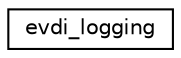 digraph "圖形化之類別階層"
{
 // LATEX_PDF_SIZE
  edge [fontname="Helvetica",fontsize="10",labelfontname="Helvetica",labelfontsize="10"];
  node [fontname="Helvetica",fontsize="10",shape=record];
  rankdir="LR";
  Node0 [label="evdi_logging",height=0.2,width=0.4,color="black", fillcolor="white", style="filled",URL="$structevdi__logging.html",tooltip=" "];
}
